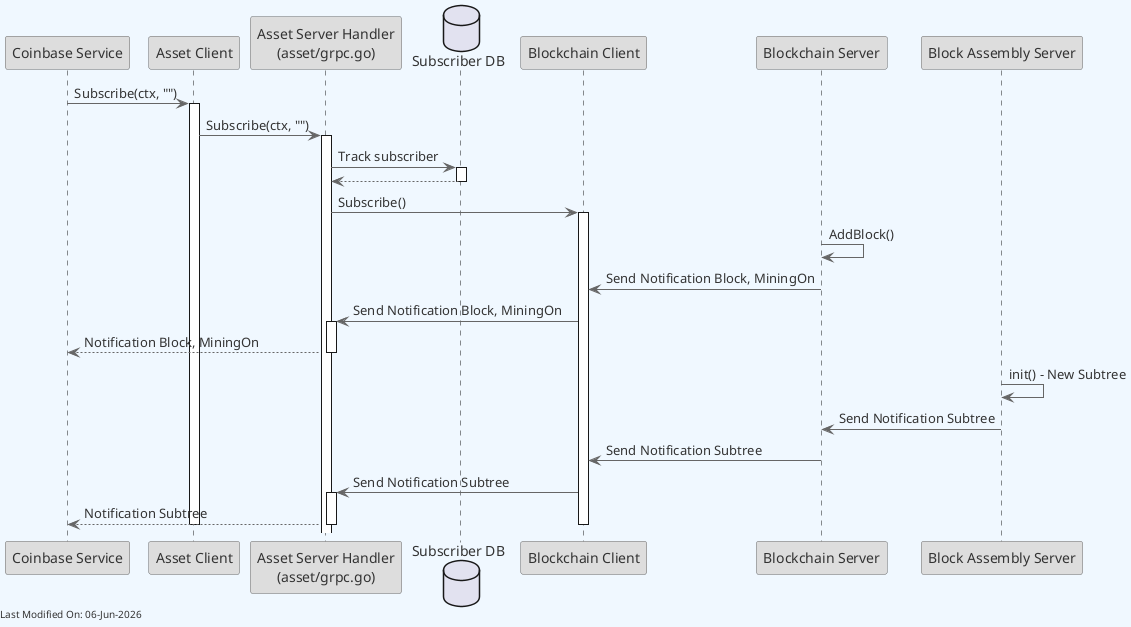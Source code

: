 @startuml
skinparam backgroundColor #F0F8FF
skinparam defaultFontColor #333333
skinparam arrowColor #666666

' Define borders for all elements
skinparam entity {
  BorderColor #666666
  BackgroundColor #DDDDDD
}

skinparam control {
  BorderColor #666666
  BackgroundColor #DDDDDD
}

skinparam participant {
  BorderColor #666666
  BackgroundColor #DDDDDD
}



participant "Coinbase Service" as Coinbase
participant "Asset Client" as AssetClient
participant "Asset Server Handler\n(asset/grpc.go)" as AssetServer
database "Subscriber DB" as SubDB
participant "Blockchain Client" as BlockchainClient
participant "Blockchain Server" as BlockchainServer
participant "Block Assembly Server" as BlockAssemblyServer

Coinbase -> AssetClient : Subscribe(ctx, "")
activate AssetClient
AssetClient -> AssetServer : Subscribe(ctx, "")
activate AssetServer

AssetServer -> SubDB : Track subscriber
activate SubDB
SubDB --> AssetServer
deactivate SubDB

AssetServer -> BlockchainClient : Subscribe()
activate BlockchainClient

BlockchainServer -> BlockchainServer : AddBlock()
BlockchainServer -> BlockchainClient : Send Notification Block, MiningOn
BlockchainClient -> AssetServer : Send Notification Block, MiningOn
activate AssetServer
AssetServer --> Coinbase : Notification Block, MiningOn
deactivate AssetServer

BlockAssemblyServer -> BlockAssemblyServer : init() - New Subtree
BlockAssemblyServer -> BlockchainServer : Send Notification Subtree
BlockchainServer -> BlockchainClient : Send Notification Subtree
BlockchainClient -> AssetServer : Send Notification Subtree

activate AssetServer
AssetServer --> Coinbase : Notification Subtree


deactivate BlockchainClient

deactivate AssetServer

deactivate AssetClient

left footer Last Modified On: %date("dd-MMM-yyyy")

@enduml

